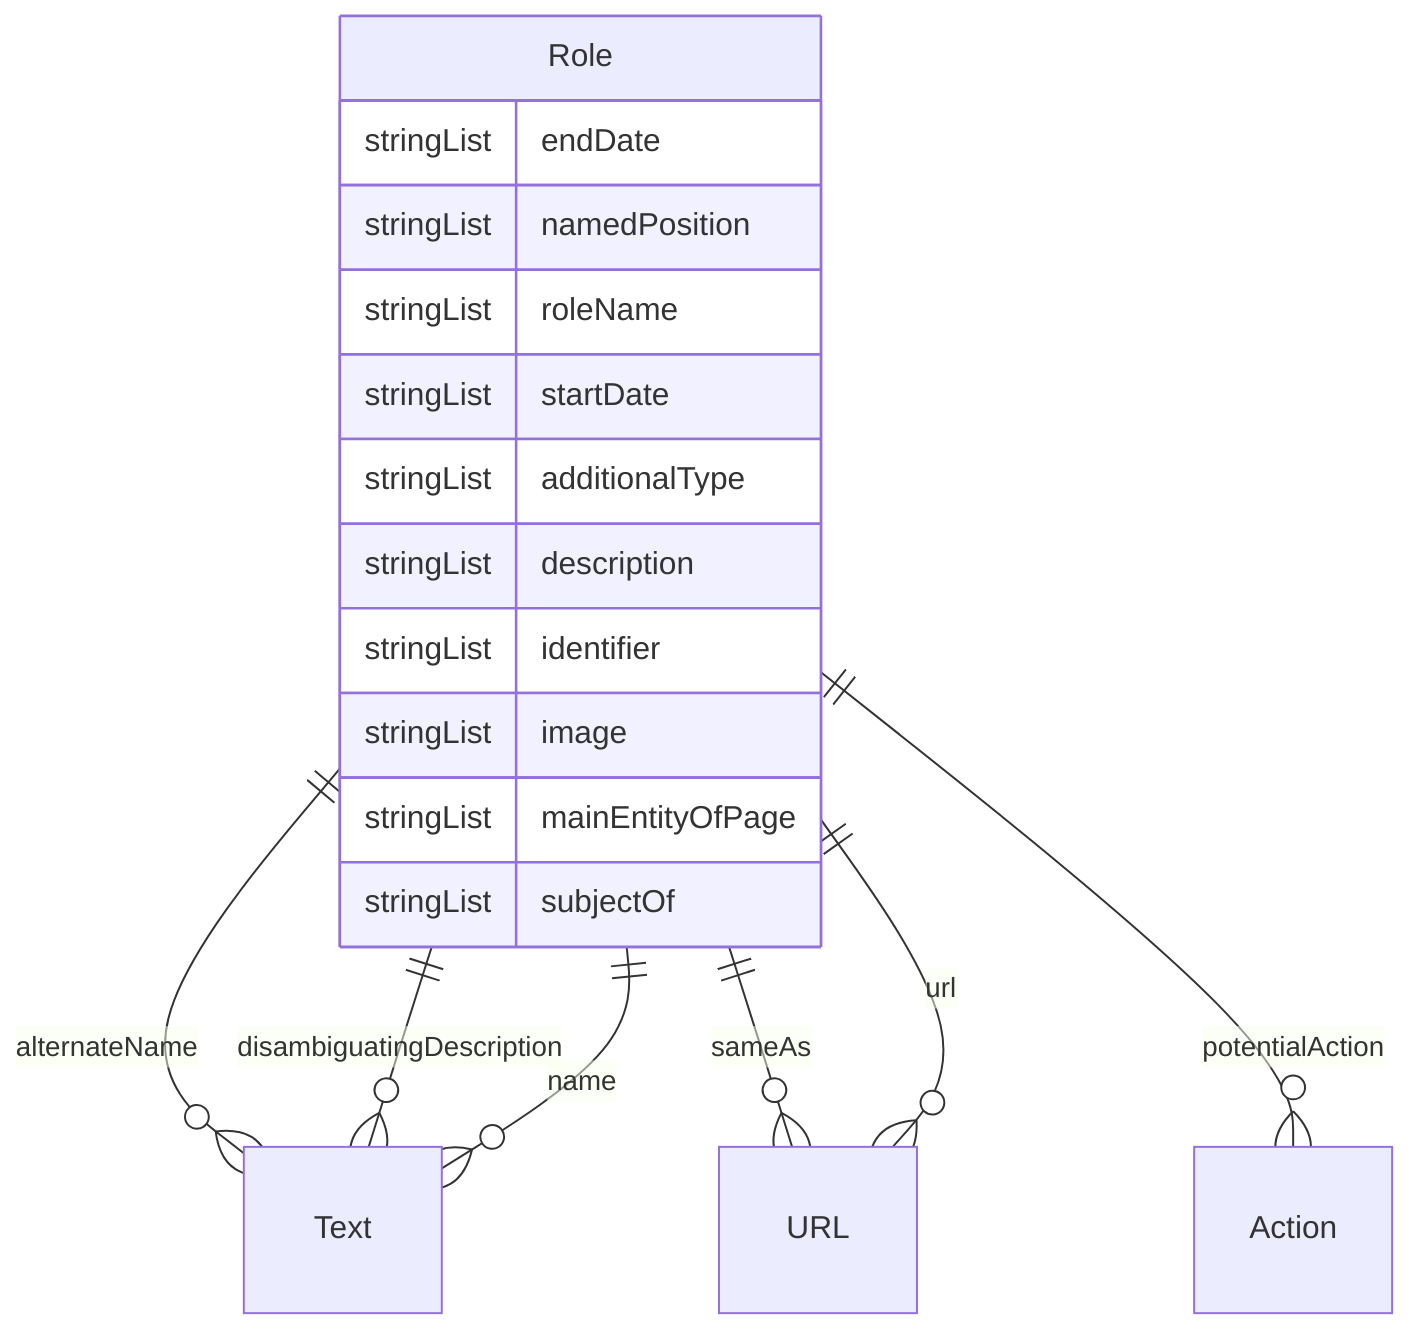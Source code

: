 erDiagram
Role {
    stringList endDate  
    stringList namedPosition  
    stringList roleName  
    stringList startDate  
    stringList additionalType  
    stringList description  
    stringList identifier  
    stringList image  
    stringList mainEntityOfPage  
    stringList subjectOf  
}

Role ||--}o Text : "alternateName"
Role ||--}o Text : "disambiguatingDescription"
Role ||--}o Text : "name"
Role ||--}o URL : "sameAs"
Role ||--}o Action : "potentialAction"
Role ||--}o URL : "url"